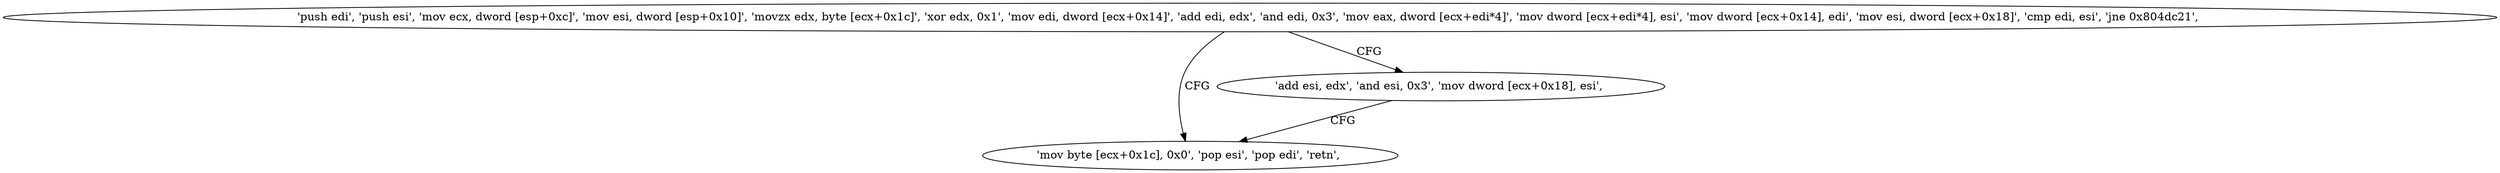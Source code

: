 digraph "func" {
"134536176" [label = "'push edi', 'push esi', 'mov ecx, dword [esp+0xc]', 'mov esi, dword [esp+0x10]', 'movzx edx, byte [ecx+0x1c]', 'xor edx, 0x1', 'mov edi, dword [ecx+0x14]', 'add edi, edx', 'and edi, 0x3', 'mov eax, dword [ecx+edi*4]', 'mov dword [ecx+edi*4], esi', 'mov dword [ecx+0x14], edi', 'mov esi, dword [ecx+0x18]', 'cmp edi, esi', 'jne 0x804dc21', " ]
"134536225" [label = "'mov byte [ecx+0x1c], 0x0', 'pop esi', 'pop edi', 'retn', " ]
"134536217" [label = "'add esi, edx', 'and esi, 0x3', 'mov dword [ecx+0x18], esi', " ]
"134536176" -> "134536225" [ label = "CFG" ]
"134536176" -> "134536217" [ label = "CFG" ]
"134536217" -> "134536225" [ label = "CFG" ]
}
